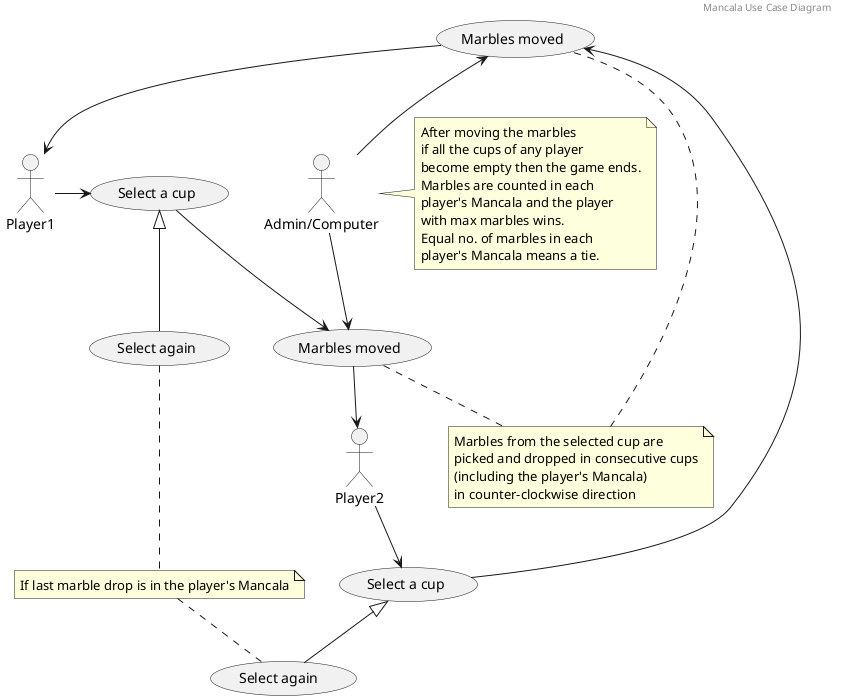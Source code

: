 @startuml
'https://plantuml.com/use-case-diagram
header Mancala Use Case Diagram

:Admin/Computer: as Admin
(Select a cup) as (P1_Select)
(Select a cup) as (P2_Select)
(Marbles moved) as (P1_Move)
(Marbles moved) as (P2_Move)

'Use Case 1 - Player 1 selects a cup that has marbles
Player1 -right-> (P1_Select)
'Use Case 2 - Admin moves the marbles
(P1_Select) --> (P1_Move)
'Use Case 3 - Player gets another chance
(P1_Select) <|-- (Select again)
'Use Case 2 repeated
Admin --> (P1_Move)
'Use Case 4 - Switch Player
(P1_Move) --> Player2

'Use Case 5 - Player 2 selects a cup that has marbles
Player2 --> (P2_Select)
'Use Case 2 repeated
(P2_Select) --> (P2_Move)
'Use Case 3 repeated
(P2_Select) <|-- (Select again )
'Use Case 2 repeated
Admin -up-> (P2_Move)
'Use Case 4 repeated
(P2_Move) --> Player1

note right of Admin
After moving the marbles
if all the cups of any player
become empty then the game ends.
Marbles are counted in each
player's Mancala and the player
with max marbles wins.
Equal no. of marbles in each
player's Mancala means a tie.
end note

note "If last marble drop is in the player's Mancala" as N1
(Select again) .. N1
N1 .. (Select again )

note "Marbles from the selected cup are\npicked and dropped in consecutive cups\n(including the player's Mancala)\nin counter-clockwise direction" as N2
(P1_Move) .. N2
N2 .. (P2_Move)
@enduml